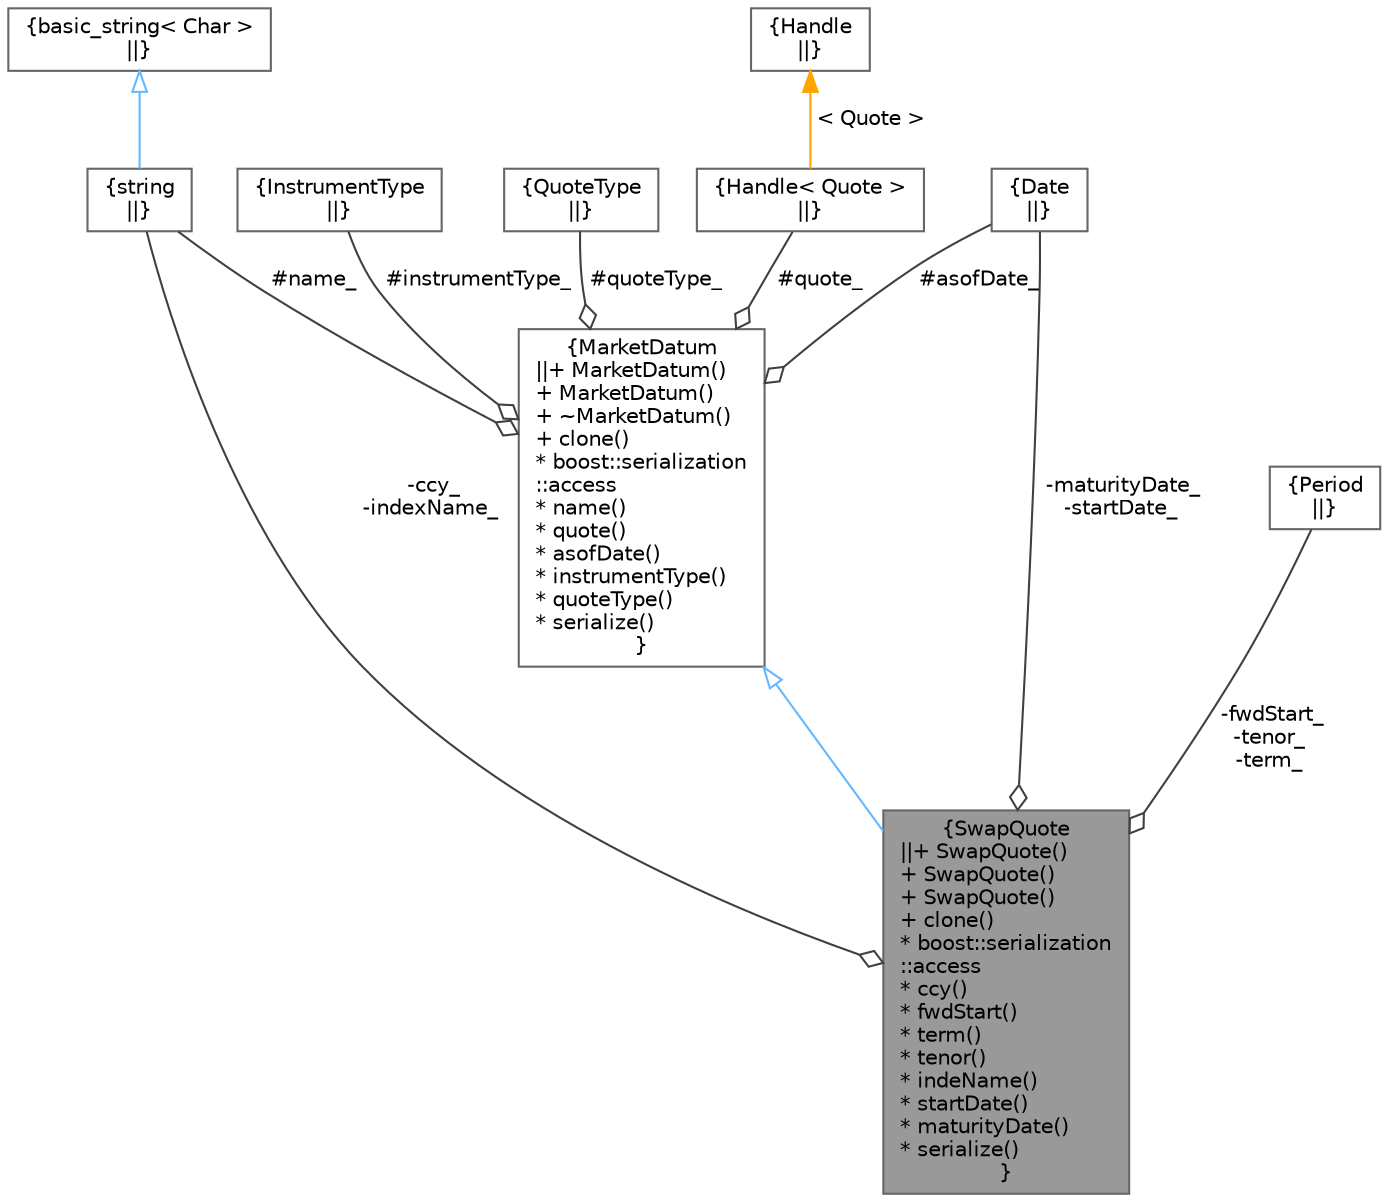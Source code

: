 digraph "SwapQuote"
{
 // INTERACTIVE_SVG=YES
 // LATEX_PDF_SIZE
  bgcolor="transparent";
  edge [fontname=Helvetica,fontsize=10,labelfontname=Helvetica,labelfontsize=10];
  node [fontname=Helvetica,fontsize=10,shape=box,height=0.2,width=0.4];
  Node1 [label="{SwapQuote\n||+ SwapQuote()\l+ SwapQuote()\l+ SwapQuote()\l+ clone()\l* boost::serialization\l::access\l* ccy()\l* fwdStart()\l* term()\l* tenor()\l* indeName()\l* startDate()\l* maturityDate()\l* serialize()\l}",height=0.2,width=0.4,color="gray40", fillcolor="grey60", style="filled", fontcolor="black",tooltip="Swap market data class."];
  Node2 -> Node1 [dir="back",color="steelblue1",style="solid",arrowtail="onormal"];
  Node2 [label="{MarketDatum\n||+ MarketDatum()\l+ MarketDatum()\l+ ~MarketDatum()\l+ clone()\l* boost::serialization\l::access\l* name()\l* quote()\l* asofDate()\l* instrumentType()\l* quoteType()\l* serialize()\l}",height=0.2,width=0.4,color="gray40", fillcolor="white", style="filled",URL="$classore_1_1data_1_1_market_datum.html",tooltip="Base market data class."];
  Node3 -> Node2 [color="grey25",style="solid",label=" #quote_" ,arrowhead="odiamond"];
  Node3 [label="{Handle\< Quote \>\n||}",height=0.2,width=0.4,color="gray40", fillcolor="white", style="filled",tooltip=" "];
  Node4 -> Node3 [dir="back",color="orange",style="solid",label=" \< Quote \>" ];
  Node4 [label="{Handle\n||}",height=0.2,width=0.4,color="gray40", fillcolor="white", style="filled",tooltip=" "];
  Node5 -> Node2 [color="grey25",style="solid",label=" #asofDate_" ,arrowhead="odiamond"];
  Node5 [label="{Date\n||}",height=0.2,width=0.4,color="gray40", fillcolor="white", style="filled",tooltip=" "];
  Node6 -> Node2 [color="grey25",style="solid",label=" #name_" ,arrowhead="odiamond"];
  Node6 [label="{string\n||}",height=0.2,width=0.4,color="gray40", fillcolor="white", style="filled",tooltip=" "];
  Node7 -> Node6 [dir="back",color="steelblue1",style="solid",arrowtail="onormal"];
  Node7 [label="{basic_string\< Char \>\n||}",height=0.2,width=0.4,color="gray40", fillcolor="white", style="filled",tooltip=" "];
  Node8 -> Node2 [color="grey25",style="solid",label=" #instrumentType_" ,arrowhead="odiamond"];
  Node8 [label="{InstrumentType\n||}",height=0.2,width=0.4,color="gray40", fillcolor="white", style="filled",tooltip=" "];
  Node9 -> Node2 [color="grey25",style="solid",label=" #quoteType_" ,arrowhead="odiamond"];
  Node9 [label="{QuoteType\n||}",height=0.2,width=0.4,color="gray40", fillcolor="white", style="filled",tooltip=" "];
  Node6 -> Node1 [color="grey25",style="solid",label=" -ccy_\n-indexName_" ,arrowhead="odiamond"];
  Node10 -> Node1 [color="grey25",style="solid",label=" -fwdStart_\n-tenor_\n-term_" ,arrowhead="odiamond"];
  Node10 [label="{Period\n||}",height=0.2,width=0.4,color="gray40", fillcolor="white", style="filled",tooltip=" "];
  Node5 -> Node1 [color="grey25",style="solid",label=" -maturityDate_\n-startDate_" ,arrowhead="odiamond"];
}
